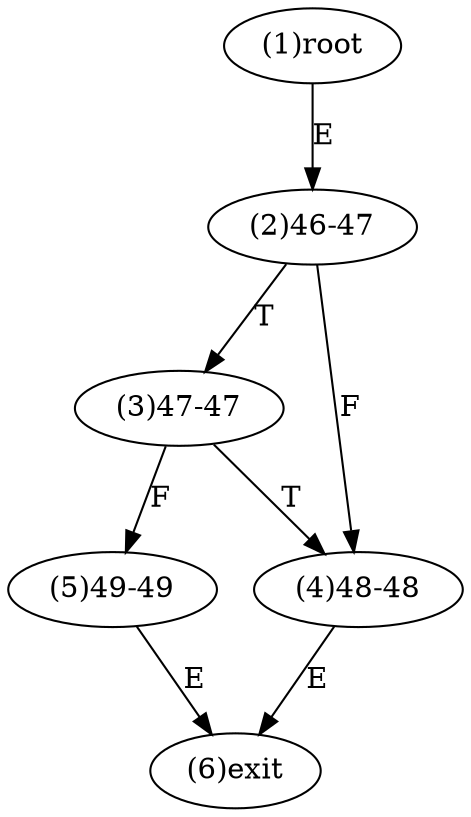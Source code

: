 digraph "" { 
1[ label="(1)root"];
2[ label="(2)46-47"];
3[ label="(3)47-47"];
4[ label="(4)48-48"];
5[ label="(5)49-49"];
6[ label="(6)exit"];
1->2[ label="E"];
2->4[ label="F"];
2->3[ label="T"];
3->5[ label="F"];
3->4[ label="T"];
4->6[ label="E"];
5->6[ label="E"];
}